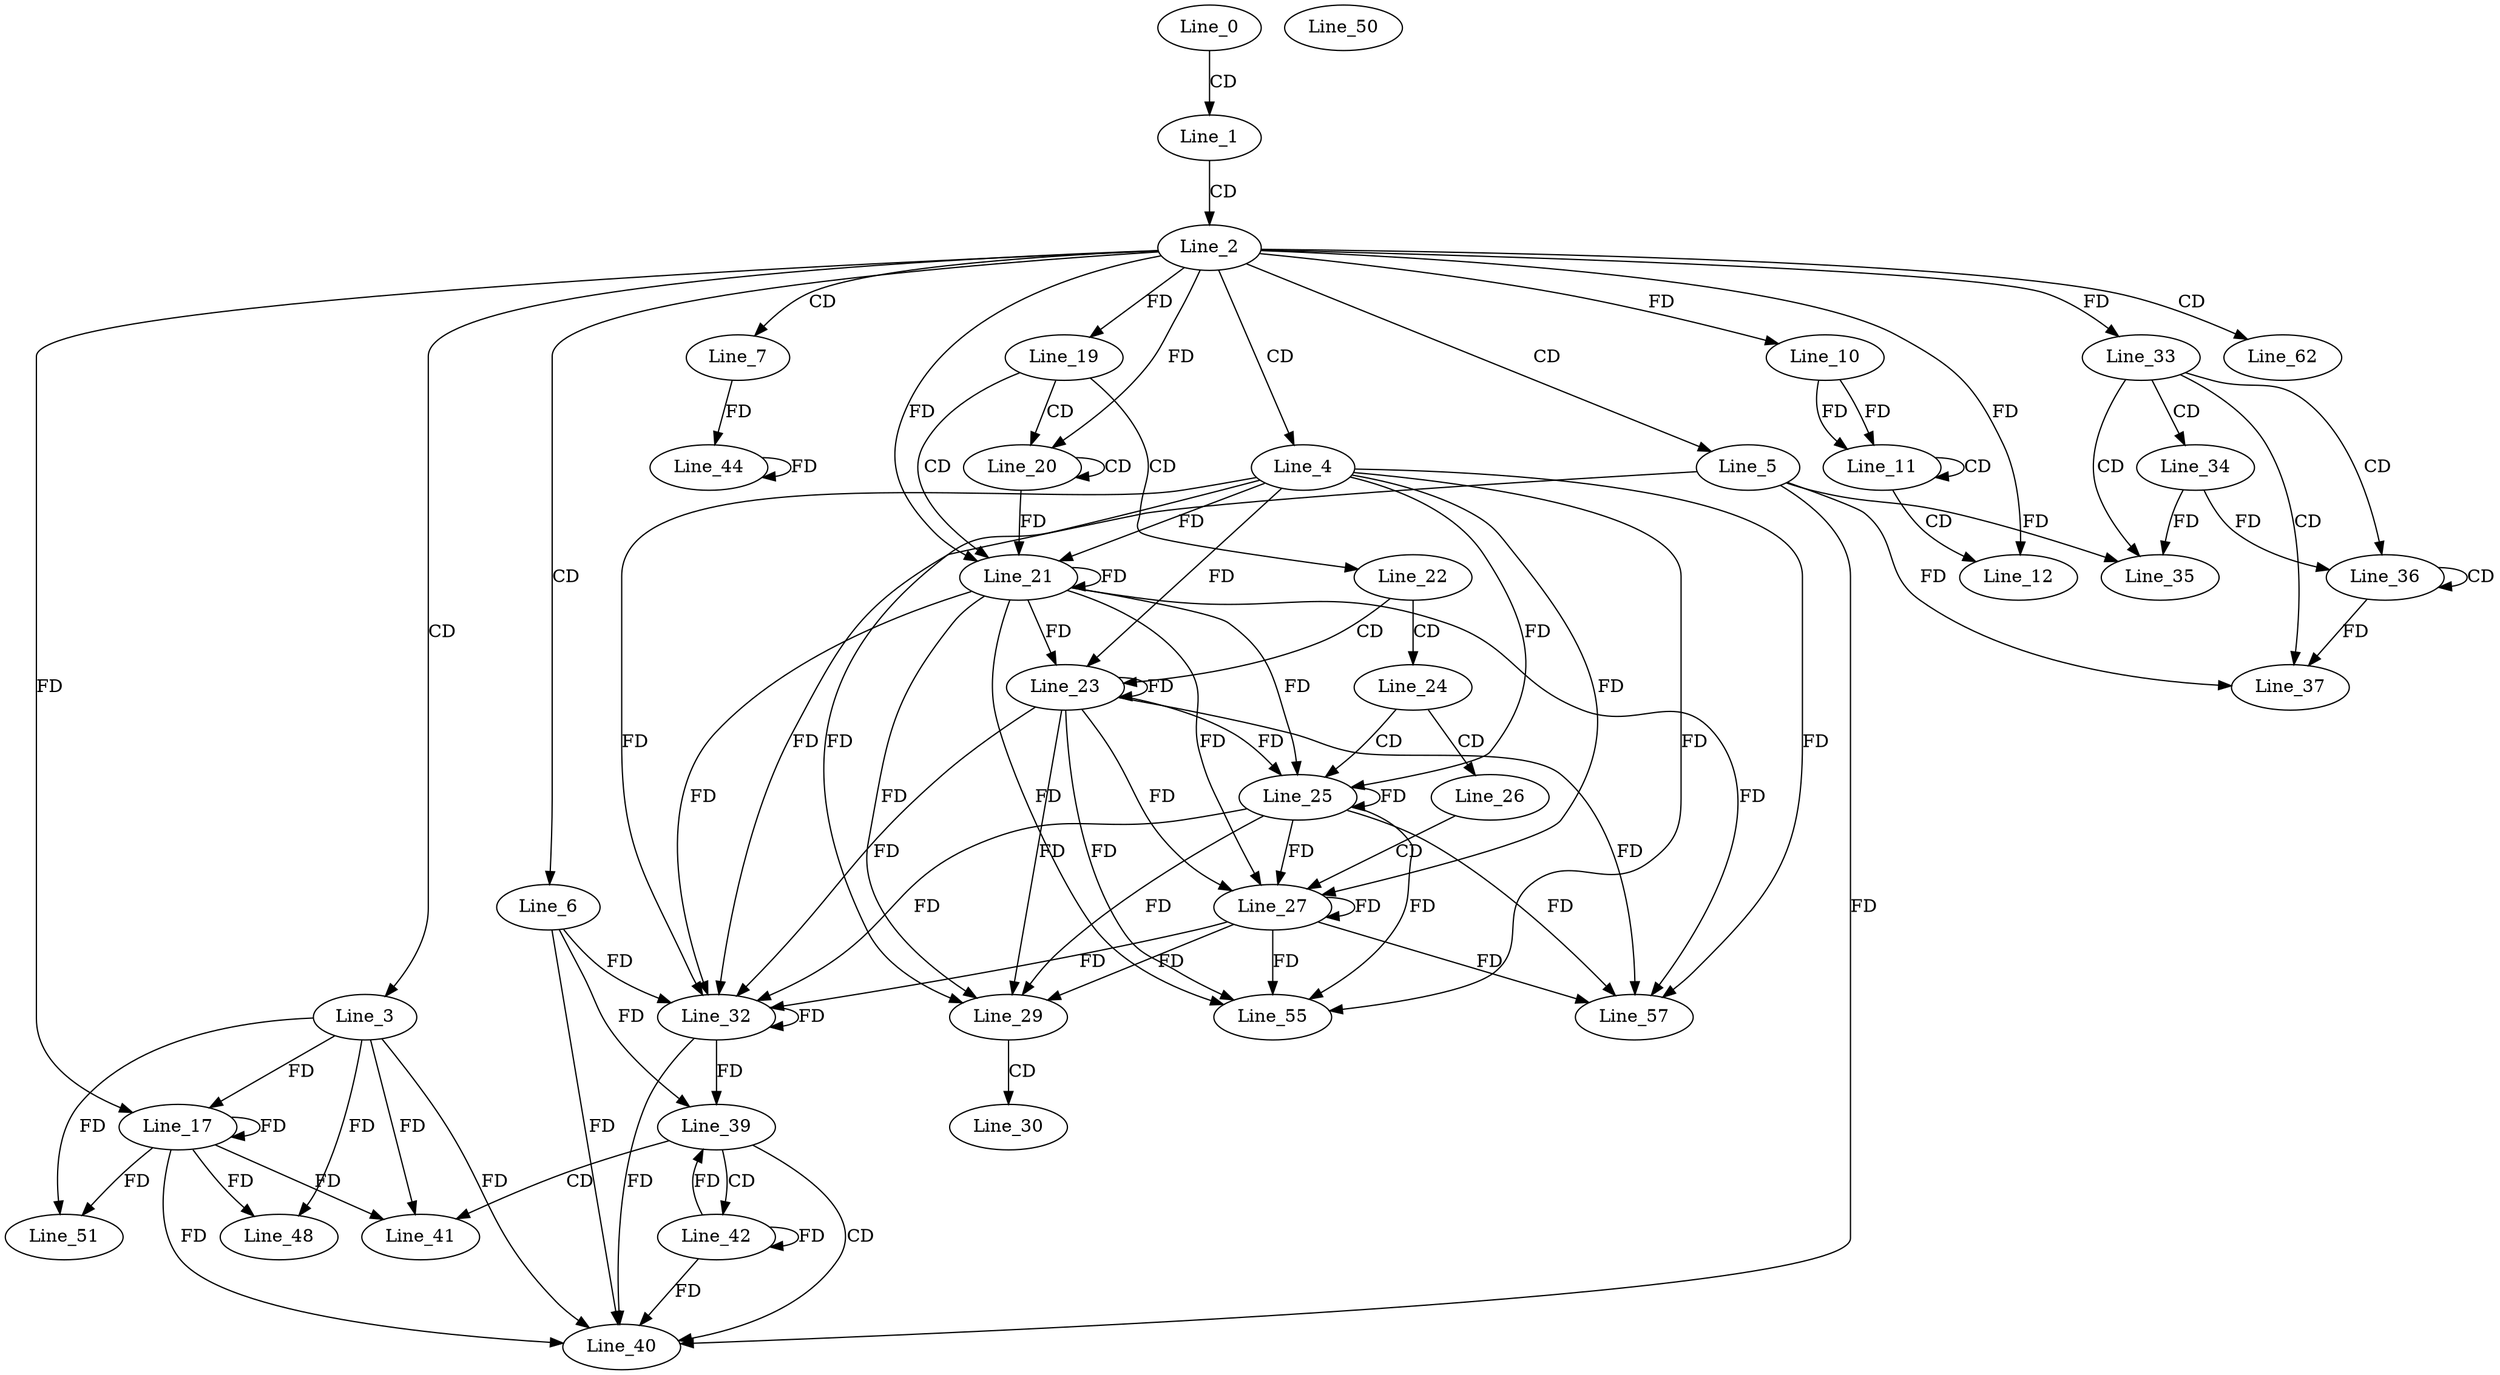 digraph G {
  Line_0;
  Line_1;
  Line_2;
  Line_3;
  Line_4;
  Line_5;
  Line_6;
  Line_7;
  Line_10;
  Line_10;
  Line_11;
  Line_11;
  Line_12;
  Line_17;
  Line_17;
  Line_19;
  Line_20;
  Line_20;
  Line_21;
  Line_21;
  Line_22;
  Line_23;
  Line_24;
  Line_25;
  Line_26;
  Line_27;
  Line_29;
  Line_30;
  Line_32;
  Line_32;
  Line_33;
  Line_34;
  Line_35;
  Line_36;
  Line_36;
  Line_37;
  Line_39;
  Line_40;
  Line_41;
  Line_42;
  Line_42;
  Line_44;
  Line_48;
  Line_50;
  Line_51;
  Line_55;
  Line_57;
  Line_62;
  Line_0 -> Line_1 [ label="CD" ];
  Line_1 -> Line_2 [ label="CD" ];
  Line_2 -> Line_3 [ label="CD" ];
  Line_2 -> Line_4 [ label="CD" ];
  Line_2 -> Line_5 [ label="CD" ];
  Line_2 -> Line_6 [ label="CD" ];
  Line_2 -> Line_7 [ label="CD" ];
  Line_2 -> Line_10 [ label="FD" ];
  Line_10 -> Line_11 [ label="FD" ];
  Line_11 -> Line_11 [ label="CD" ];
  Line_10 -> Line_11 [ label="FD" ];
  Line_11 -> Line_12 [ label="CD" ];
  Line_2 -> Line_12 [ label="FD" ];
  Line_3 -> Line_17 [ label="FD" ];
  Line_17 -> Line_17 [ label="FD" ];
  Line_2 -> Line_17 [ label="FD" ];
  Line_2 -> Line_19 [ label="FD" ];
  Line_19 -> Line_20 [ label="CD" ];
  Line_20 -> Line_20 [ label="CD" ];
  Line_2 -> Line_20 [ label="FD" ];
  Line_19 -> Line_21 [ label="CD" ];
  Line_4 -> Line_21 [ label="FD" ];
  Line_21 -> Line_21 [ label="FD" ];
  Line_20 -> Line_21 [ label="FD" ];
  Line_2 -> Line_21 [ label="FD" ];
  Line_19 -> Line_22 [ label="CD" ];
  Line_22 -> Line_23 [ label="CD" ];
  Line_4 -> Line_23 [ label="FD" ];
  Line_21 -> Line_23 [ label="FD" ];
  Line_23 -> Line_23 [ label="FD" ];
  Line_22 -> Line_24 [ label="CD" ];
  Line_24 -> Line_25 [ label="CD" ];
  Line_4 -> Line_25 [ label="FD" ];
  Line_21 -> Line_25 [ label="FD" ];
  Line_23 -> Line_25 [ label="FD" ];
  Line_25 -> Line_25 [ label="FD" ];
  Line_24 -> Line_26 [ label="CD" ];
  Line_26 -> Line_27 [ label="CD" ];
  Line_4 -> Line_27 [ label="FD" ];
  Line_21 -> Line_27 [ label="FD" ];
  Line_23 -> Line_27 [ label="FD" ];
  Line_25 -> Line_27 [ label="FD" ];
  Line_27 -> Line_27 [ label="FD" ];
  Line_4 -> Line_29 [ label="FD" ];
  Line_21 -> Line_29 [ label="FD" ];
  Line_23 -> Line_29 [ label="FD" ];
  Line_25 -> Line_29 [ label="FD" ];
  Line_27 -> Line_29 [ label="FD" ];
  Line_29 -> Line_30 [ label="CD" ];
  Line_6 -> Line_32 [ label="FD" ];
  Line_32 -> Line_32 [ label="FD" ];
  Line_4 -> Line_32 [ label="FD" ];
  Line_21 -> Line_32 [ label="FD" ];
  Line_23 -> Line_32 [ label="FD" ];
  Line_25 -> Line_32 [ label="FD" ];
  Line_27 -> Line_32 [ label="FD" ];
  Line_5 -> Line_32 [ label="FD" ];
  Line_2 -> Line_33 [ label="FD" ];
  Line_33 -> Line_34 [ label="CD" ];
  Line_33 -> Line_35 [ label="CD" ];
  Line_5 -> Line_35 [ label="FD" ];
  Line_34 -> Line_35 [ label="FD" ];
  Line_33 -> Line_36 [ label="CD" ];
  Line_36 -> Line_36 [ label="CD" ];
  Line_34 -> Line_36 [ label="FD" ];
  Line_33 -> Line_37 [ label="CD" ];
  Line_36 -> Line_37 [ label="FD" ];
  Line_5 -> Line_37 [ label="FD" ];
  Line_6 -> Line_39 [ label="FD" ];
  Line_32 -> Line_39 [ label="FD" ];
  Line_39 -> Line_40 [ label="CD" ];
  Line_3 -> Line_40 [ label="FD" ];
  Line_17 -> Line_40 [ label="FD" ];
  Line_5 -> Line_40 [ label="FD" ];
  Line_6 -> Line_40 [ label="FD" ];
  Line_32 -> Line_40 [ label="FD" ];
  Line_39 -> Line_41 [ label="CD" ];
  Line_3 -> Line_41 [ label="FD" ];
  Line_17 -> Line_41 [ label="FD" ];
  Line_39 -> Line_42 [ label="CD" ];
  Line_42 -> Line_42 [ label="FD" ];
  Line_7 -> Line_44 [ label="FD" ];
  Line_44 -> Line_44 [ label="FD" ];
  Line_3 -> Line_48 [ label="FD" ];
  Line_17 -> Line_48 [ label="FD" ];
  Line_3 -> Line_51 [ label="FD" ];
  Line_17 -> Line_51 [ label="FD" ];
  Line_4 -> Line_55 [ label="FD" ];
  Line_21 -> Line_55 [ label="FD" ];
  Line_23 -> Line_55 [ label="FD" ];
  Line_25 -> Line_55 [ label="FD" ];
  Line_27 -> Line_55 [ label="FD" ];
  Line_4 -> Line_57 [ label="FD" ];
  Line_21 -> Line_57 [ label="FD" ];
  Line_23 -> Line_57 [ label="FD" ];
  Line_25 -> Line_57 [ label="FD" ];
  Line_27 -> Line_57 [ label="FD" ];
  Line_2 -> Line_62 [ label="CD" ];
  Line_42 -> Line_39 [ label="FD" ];
  Line_42 -> Line_40 [ label="FD" ];
}
